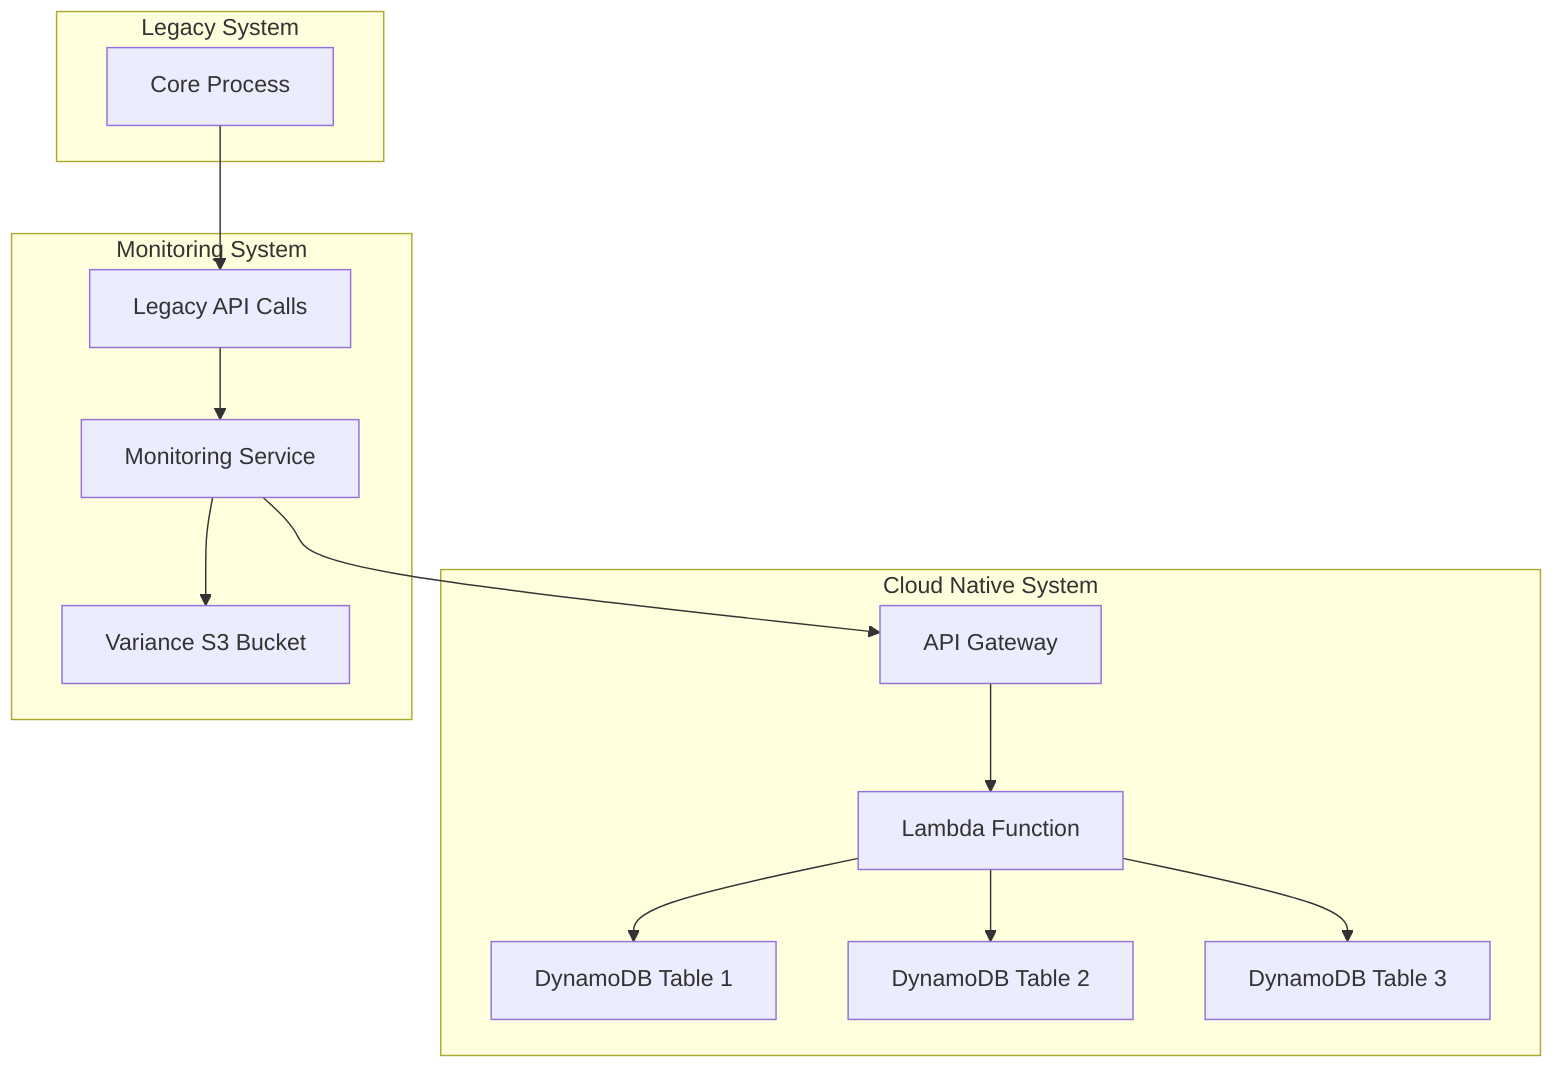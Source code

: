 graph TD
    subgraph Legacy System
        A[Core Process]
    end

    subgraph Cloud Native System
        B[API Gateway]
        C[Lambda Function]
        D1[DynamoDB Table 1]
        D2[DynamoDB Table 2]
        D3[DynamoDB Table 3]
    end

    subgraph Monitoring System
        E[Legacy API Calls]
        F[Monitoring Service]
        G[Variance S3 Bucket]
    end

    A --> E
    B --> C
    C --> D1
    C --> D2
    C --> D3
    E --> F
    F --> B
    F --> G